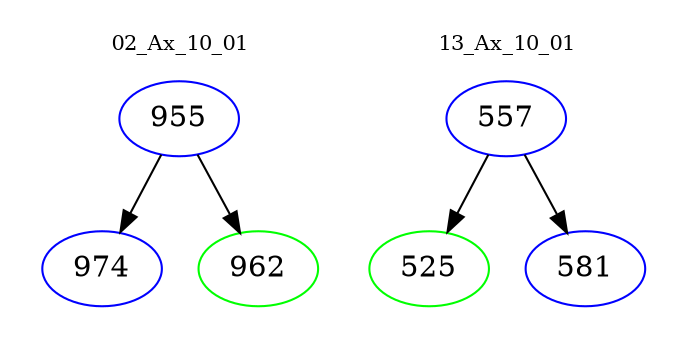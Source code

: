 digraph{
subgraph cluster_0 {
color = white
label = "02_Ax_10_01";
fontsize=10;
T0_955 [label="955", color="blue"]
T0_955 -> T0_974 [color="black"]
T0_974 [label="974", color="blue"]
T0_955 -> T0_962 [color="black"]
T0_962 [label="962", color="green"]
}
subgraph cluster_1 {
color = white
label = "13_Ax_10_01";
fontsize=10;
T1_557 [label="557", color="blue"]
T1_557 -> T1_525 [color="black"]
T1_525 [label="525", color="green"]
T1_557 -> T1_581 [color="black"]
T1_581 [label="581", color="blue"]
}
}
